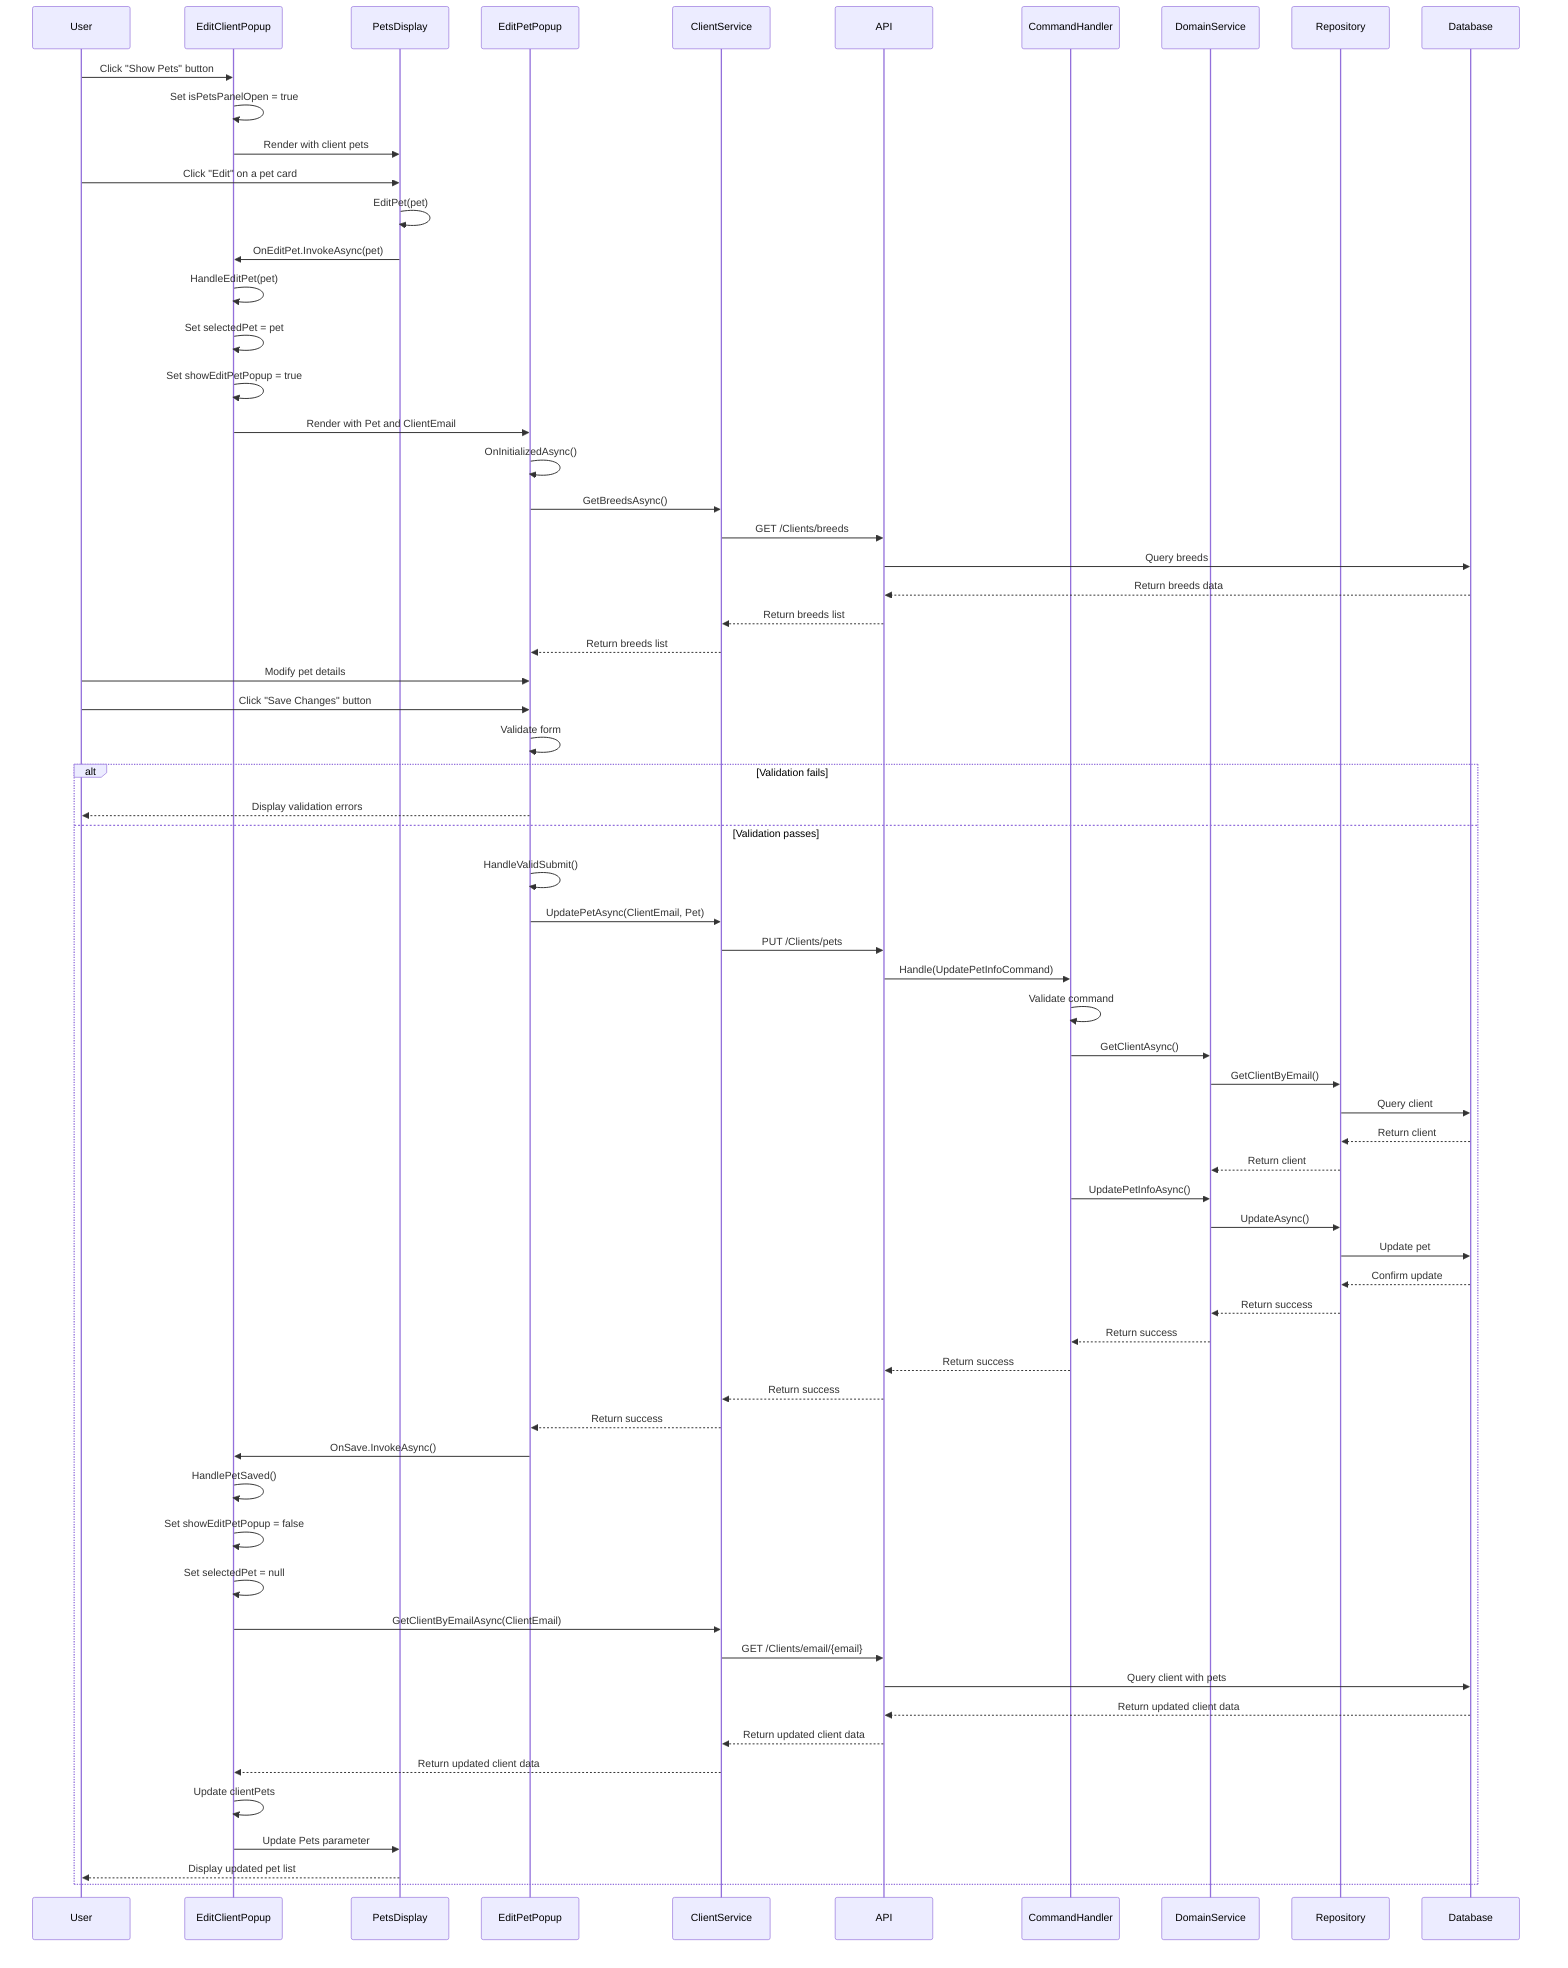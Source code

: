 sequenceDiagram
    participant User
    participant EditClientPopup
    participant PetsDisplay
    participant EditPetPopup
    participant ClientService
    participant API
    participant CommandHandler
    participant DomainService
    participant Repository
    participant Database

    User->>EditClientPopup: Click "Show Pets" button
    EditClientPopup->>EditClientPopup: Set isPetsPanelOpen = true
    EditClientPopup->>PetsDisplay: Render with client pets
    
    User->>PetsDisplay: Click "Edit" on a pet card
    PetsDisplay->>PetsDisplay: EditPet(pet)
    PetsDisplay->>EditClientPopup: OnEditPet.InvokeAsync(pet)
    
    EditClientPopup->>EditClientPopup: HandleEditPet(pet)
    EditClientPopup->>EditClientPopup: Set selectedPet = pet
    EditClientPopup->>EditClientPopup: Set showEditPetPopup = true
    EditClientPopup->>EditPetPopup: Render with Pet and ClientEmail
    
    EditPetPopup->>EditPetPopup: OnInitializedAsync()
    EditPetPopup->>ClientService: GetBreedsAsync()
    ClientService->>API: GET /Clients/breeds
    API->>Database: Query breeds
    Database-->>API: Return breeds data
    API-->>ClientService: Return breeds list
    ClientService-->>EditPetPopup: Return breeds list
    
    User->>EditPetPopup: Modify pet details
    User->>EditPetPopup: Click "Save Changes" button
    
    EditPetPopup->>EditPetPopup: Validate form
    
    alt Validation fails
        EditPetPopup-->>User: Display validation errors
    else Validation passes
        EditPetPopup->>EditPetPopup: HandleValidSubmit()
        EditPetPopup->>ClientService: UpdatePetAsync(ClientEmail, Pet)
        
        ClientService->>API: PUT /Clients/pets
        API->>CommandHandler: Handle(UpdatePetInfoCommand)
        
        CommandHandler->>CommandHandler: Validate command
        CommandHandler->>DomainService: GetClientAsync()
        DomainService->>Repository: GetClientByEmail()
        Repository->>Database: Query client
        Database-->>Repository: Return client
        Repository-->>DomainService: Return client
        
        CommandHandler->>DomainService: UpdatePetInfoAsync()
        DomainService->>Repository: UpdateAsync()
        Repository->>Database: Update pet
        Database-->>Repository: Confirm update
        Repository-->>DomainService: Return success
        DomainService-->>CommandHandler: Return success
        CommandHandler-->>API: Return success
        API-->>ClientService: Return success
        
        ClientService-->>EditPetPopup: Return success
        EditPetPopup->>EditClientPopup: OnSave.InvokeAsync()
        
        EditClientPopup->>EditClientPopup: HandlePetSaved()
        EditClientPopup->>EditClientPopup: Set showEditPetPopup = false
        EditClientPopup->>EditClientPopup: Set selectedPet = null
        EditClientPopup->>ClientService: GetClientByEmailAsync(ClientEmail)
        ClientService->>API: GET /Clients/email/{email}
        API->>Database: Query client with pets
        Database-->>API: Return updated client data
        API-->>ClientService: Return updated client data
        ClientService-->>EditClientPopup: Return updated client data
        
        EditClientPopup->>EditClientPopup: Update clientPets
        EditClientPopup->>PetsDisplay: Update Pets parameter
        PetsDisplay-->>User: Display updated pet list
    end